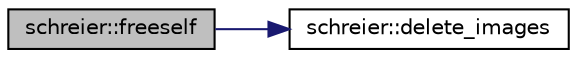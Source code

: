 digraph "schreier::freeself"
{
  edge [fontname="Helvetica",fontsize="10",labelfontname="Helvetica",labelfontsize="10"];
  node [fontname="Helvetica",fontsize="10",shape=record];
  rankdir="LR";
  Node1138 [label="schreier::freeself",height=0.2,width=0.4,color="black", fillcolor="grey75", style="filled", fontcolor="black"];
  Node1138 -> Node1139 [color="midnightblue",fontsize="10",style="solid",fontname="Helvetica"];
  Node1139 [label="schreier::delete_images",height=0.2,width=0.4,color="black", fillcolor="white", style="filled",URL="$d3/dd6/classschreier.html#abdd236da6354b3a5a8e83532e41f7fc3"];
}
